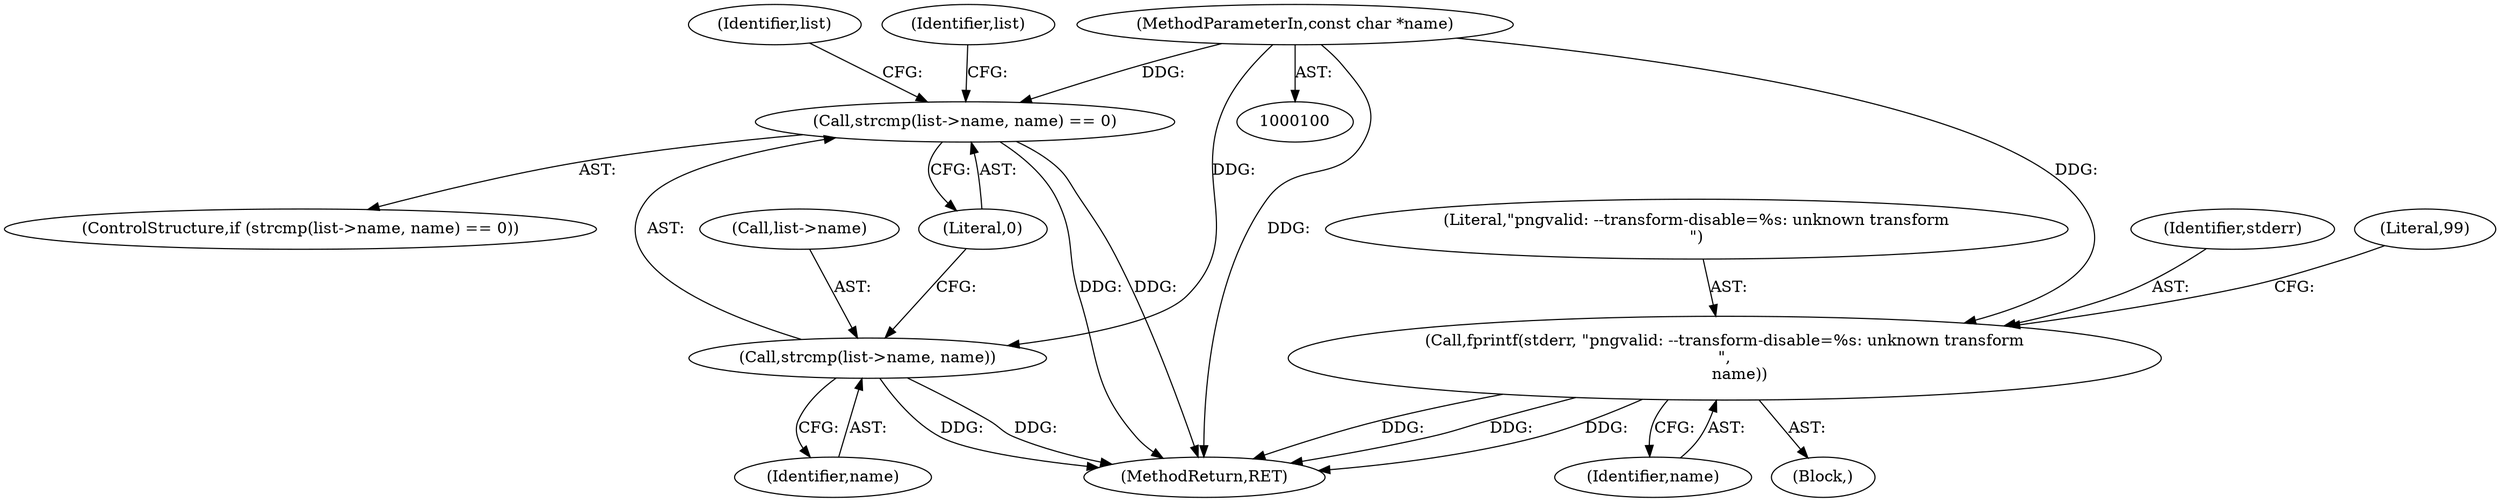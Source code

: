 digraph "0_Android_9d4853418ab2f754c2b63e091c29c5529b8b86ca_145@pointer" {
"1000101" [label="(MethodParameterIn,const char *name)"];
"1000114" [label="(Call,strcmp(list->name, name) == 0)"];
"1000115" [label="(Call,strcmp(list->name, name))"];
"1000133" [label="(Call,fprintf(stderr, \"pngvalid: --transform-disable=%s: unknown transform\n\",\n      name))"];
"1000120" [label="(Literal,0)"];
"1000114" [label="(Call,strcmp(list->name, name) == 0)"];
"1000119" [label="(Identifier,name)"];
"1000134" [label="(Identifier,stderr)"];
"1000101" [label="(MethodParameterIn,const char *name)"];
"1000115" [label="(Call,strcmp(list->name, name))"];
"1000113" [label="(ControlStructure,if (strcmp(list->name, name) == 0))"];
"1000116" [label="(Call,list->name)"];
"1000136" [label="(Identifier,name)"];
"1000139" [label="(MethodReturn,RET)"];
"1000133" [label="(Call,fprintf(stderr, \"pngvalid: --transform-disable=%s: unknown transform\n\",\n      name))"];
"1000129" [label="(Identifier,list)"];
"1000102" [label="(Block,)"];
"1000138" [label="(Literal,99)"];
"1000124" [label="(Identifier,list)"];
"1000135" [label="(Literal,\"pngvalid: --transform-disable=%s: unknown transform\n\")"];
"1000101" -> "1000100"  [label="AST: "];
"1000101" -> "1000139"  [label="DDG: "];
"1000101" -> "1000114"  [label="DDG: "];
"1000101" -> "1000115"  [label="DDG: "];
"1000101" -> "1000133"  [label="DDG: "];
"1000114" -> "1000113"  [label="AST: "];
"1000114" -> "1000120"  [label="CFG: "];
"1000115" -> "1000114"  [label="AST: "];
"1000120" -> "1000114"  [label="AST: "];
"1000124" -> "1000114"  [label="CFG: "];
"1000129" -> "1000114"  [label="CFG: "];
"1000114" -> "1000139"  [label="DDG: "];
"1000114" -> "1000139"  [label="DDG: "];
"1000115" -> "1000119"  [label="CFG: "];
"1000116" -> "1000115"  [label="AST: "];
"1000119" -> "1000115"  [label="AST: "];
"1000120" -> "1000115"  [label="CFG: "];
"1000115" -> "1000139"  [label="DDG: "];
"1000115" -> "1000139"  [label="DDG: "];
"1000133" -> "1000102"  [label="AST: "];
"1000133" -> "1000136"  [label="CFG: "];
"1000134" -> "1000133"  [label="AST: "];
"1000135" -> "1000133"  [label="AST: "];
"1000136" -> "1000133"  [label="AST: "];
"1000138" -> "1000133"  [label="CFG: "];
"1000133" -> "1000139"  [label="DDG: "];
"1000133" -> "1000139"  [label="DDG: "];
"1000133" -> "1000139"  [label="DDG: "];
}
